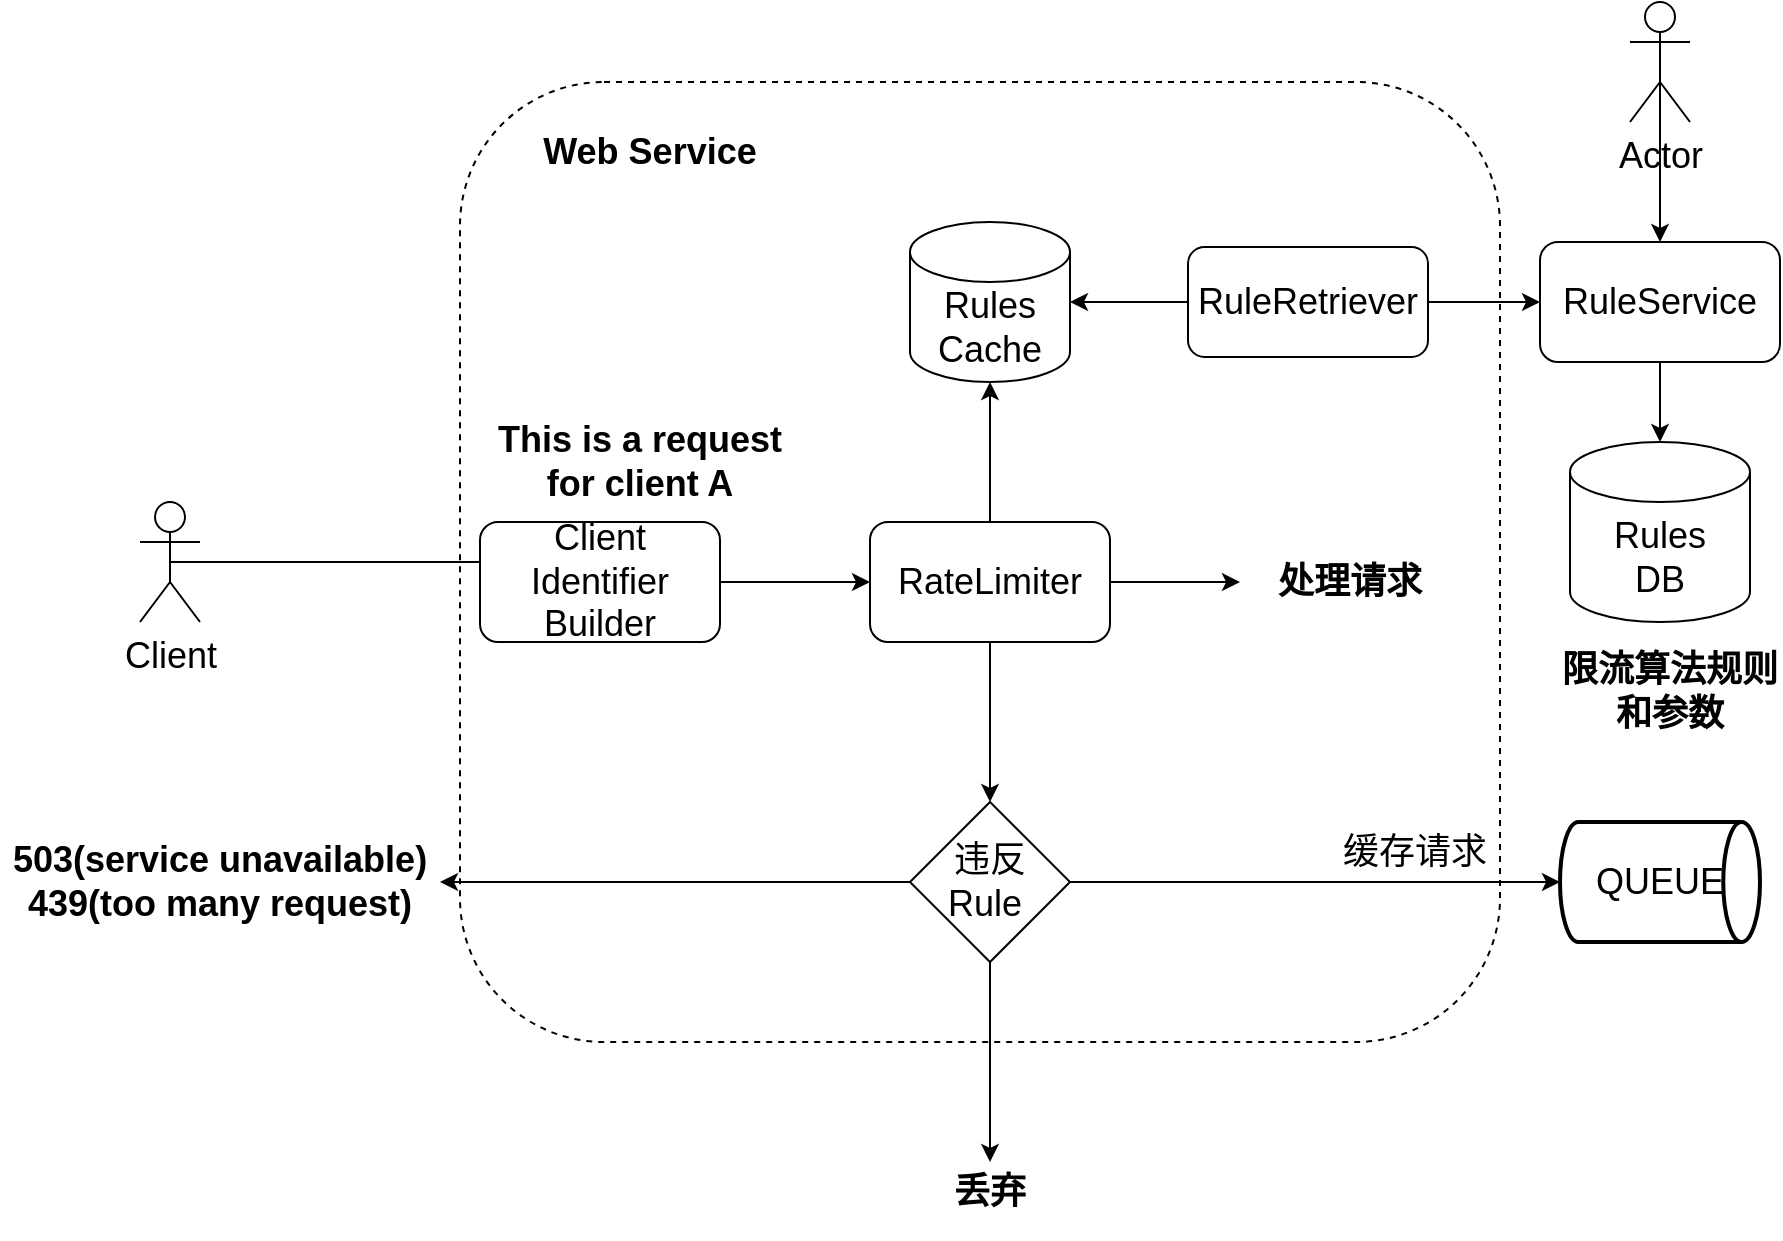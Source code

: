 <mxfile version="21.1.9" type="github">
  <diagram name="第 1 页" id="5OKUYptA2S1OkAVgpH-_">
    <mxGraphModel dx="2353" dy="929" grid="1" gridSize="10" guides="1" tooltips="1" connect="1" arrows="1" fold="1" page="1" pageScale="1" pageWidth="827" pageHeight="1169" math="0" shadow="0">
      <root>
        <mxCell id="0" />
        <mxCell id="1" parent="0" />
        <mxCell id="diKj9ds8iJZekjpPntIM-62" value="" style="rounded=1;whiteSpace=wrap;html=1;fillColor=none;dashed=1;" vertex="1" parent="1">
          <mxGeometry x="-10" y="380" width="520" height="480" as="geometry" />
        </mxCell>
        <mxCell id="diKj9ds8iJZekjpPntIM-3" value="Web Service" style="text;html=1;strokeColor=none;fillColor=none;align=center;verticalAlign=middle;whiteSpace=wrap;rounded=0;fontStyle=1;fontSize=18;" vertex="1" parent="1">
          <mxGeometry x="30" y="400" width="110" height="30" as="geometry" />
        </mxCell>
        <mxCell id="diKj9ds8iJZekjpPntIM-64" style="edgeStyle=orthogonalEdgeStyle;rounded=0;orthogonalLoop=1;jettySize=auto;html=1;entryX=0.5;entryY=0;entryDx=0;entryDy=0;entryPerimeter=0;" edge="1" parent="1" source="diKj9ds8iJZekjpPntIM-4" target="diKj9ds8iJZekjpPntIM-9">
          <mxGeometry relative="1" as="geometry" />
        </mxCell>
        <mxCell id="diKj9ds8iJZekjpPntIM-4" value="&lt;font style=&quot;font-size: 18px;&quot;&gt;RuleService&lt;/font&gt;" style="rounded=1;whiteSpace=wrap;html=1;fontSize=18;" vertex="1" parent="1">
          <mxGeometry x="530" y="460" width="120" height="60" as="geometry" />
        </mxCell>
        <mxCell id="diKj9ds8iJZekjpPntIM-9" value="&lt;font style=&quot;font-size: 18px;&quot;&gt;Rules&lt;br&gt;DB&lt;br&gt;&lt;/font&gt;" style="shape=cylinder3;whiteSpace=wrap;html=1;boundedLbl=1;backgroundOutline=1;size=15;fontSize=18;" vertex="1" parent="1">
          <mxGeometry x="545" y="560" width="90" height="90" as="geometry" />
        </mxCell>
        <mxCell id="diKj9ds8iJZekjpPntIM-35" style="edgeStyle=orthogonalEdgeStyle;rounded=0;orthogonalLoop=1;jettySize=auto;html=1;exitX=0.5;exitY=0.5;exitDx=0;exitDy=0;exitPerimeter=0;entryX=0;entryY=0.5;entryDx=0;entryDy=0;fontSize=18;" edge="1" parent="1" source="diKj9ds8iJZekjpPntIM-10" target="diKj9ds8iJZekjpPntIM-30">
          <mxGeometry relative="1" as="geometry" />
        </mxCell>
        <mxCell id="diKj9ds8iJZekjpPntIM-10" value="Client" style="shape=umlActor;verticalLabelPosition=bottom;verticalAlign=top;html=1;outlineConnect=0;fontSize=18;" vertex="1" parent="1">
          <mxGeometry x="-170" y="590" width="30" height="60" as="geometry" />
        </mxCell>
        <mxCell id="diKj9ds8iJZekjpPntIM-27" style="edgeStyle=orthogonalEdgeStyle;rounded=0;orthogonalLoop=1;jettySize=auto;html=1;exitX=0.5;exitY=0.5;exitDx=0;exitDy=0;exitPerimeter=0;fontSize=18;" edge="1" parent="1" source="diKj9ds8iJZekjpPntIM-11" target="diKj9ds8iJZekjpPntIM-4">
          <mxGeometry relative="1" as="geometry" />
        </mxCell>
        <mxCell id="diKj9ds8iJZekjpPntIM-11" value="Actor" style="shape=umlActor;verticalLabelPosition=bottom;verticalAlign=top;html=1;outlineConnect=0;fontSize=18;" vertex="1" parent="1">
          <mxGeometry x="575" y="340" width="30" height="60" as="geometry" />
        </mxCell>
        <mxCell id="diKj9ds8iJZekjpPntIM-25" style="edgeStyle=orthogonalEdgeStyle;rounded=0;orthogonalLoop=1;jettySize=auto;html=1;fontSize=18;" edge="1" parent="1" source="diKj9ds8iJZekjpPntIM-22" target="diKj9ds8iJZekjpPntIM-24">
          <mxGeometry relative="1" as="geometry" />
        </mxCell>
        <mxCell id="diKj9ds8iJZekjpPntIM-26" style="edgeStyle=orthogonalEdgeStyle;rounded=0;orthogonalLoop=1;jettySize=auto;html=1;fontSize=18;entryX=0;entryY=0.5;entryDx=0;entryDy=0;" edge="1" parent="1" source="diKj9ds8iJZekjpPntIM-22" target="diKj9ds8iJZekjpPntIM-4">
          <mxGeometry relative="1" as="geometry" />
        </mxCell>
        <mxCell id="diKj9ds8iJZekjpPntIM-22" value="&lt;font style=&quot;font-size: 18px;&quot;&gt;RuleRetriever&lt;/font&gt;" style="rounded=1;whiteSpace=wrap;html=1;fontSize=18;" vertex="1" parent="1">
          <mxGeometry x="354" y="462.5" width="120" height="55" as="geometry" />
        </mxCell>
        <mxCell id="diKj9ds8iJZekjpPntIM-24" value="&lt;font style=&quot;font-size: 18px;&quot;&gt;Rules&lt;br&gt;Cache&lt;/font&gt;" style="shape=cylinder3;whiteSpace=wrap;html=1;boundedLbl=1;backgroundOutline=1;size=15;fontSize=18;" vertex="1" parent="1">
          <mxGeometry x="215" y="450" width="80" height="80" as="geometry" />
        </mxCell>
        <mxCell id="diKj9ds8iJZekjpPntIM-36" style="edgeStyle=orthogonalEdgeStyle;rounded=0;orthogonalLoop=1;jettySize=auto;html=1;entryX=0.5;entryY=1;entryDx=0;entryDy=0;entryPerimeter=0;fontSize=18;" edge="1" parent="1" source="diKj9ds8iJZekjpPntIM-30" target="diKj9ds8iJZekjpPntIM-24">
          <mxGeometry relative="1" as="geometry" />
        </mxCell>
        <mxCell id="diKj9ds8iJZekjpPntIM-51" style="edgeStyle=orthogonalEdgeStyle;rounded=0;orthogonalLoop=1;jettySize=auto;html=1;entryX=0.5;entryY=0;entryDx=0;entryDy=0;" edge="1" parent="1" source="diKj9ds8iJZekjpPntIM-30" target="diKj9ds8iJZekjpPntIM-37">
          <mxGeometry relative="1" as="geometry">
            <mxPoint x="170" y="580" as="targetPoint" />
          </mxGeometry>
        </mxCell>
        <mxCell id="diKj9ds8iJZekjpPntIM-55" style="edgeStyle=orthogonalEdgeStyle;rounded=0;orthogonalLoop=1;jettySize=auto;html=1;" edge="1" parent="1" source="diKj9ds8iJZekjpPntIM-30" target="diKj9ds8iJZekjpPntIM-39">
          <mxGeometry relative="1" as="geometry" />
        </mxCell>
        <mxCell id="diKj9ds8iJZekjpPntIM-30" value="&lt;font style=&quot;font-size: 18px;&quot;&gt;RateLimiter&lt;/font&gt;" style="rounded=1;whiteSpace=wrap;html=1;fontSize=18;" vertex="1" parent="1">
          <mxGeometry x="195" y="600" width="120" height="60" as="geometry" />
        </mxCell>
        <mxCell id="diKj9ds8iJZekjpPntIM-34" value="限流算法规则和参数" style="text;html=1;strokeColor=none;fillColor=none;align=center;verticalAlign=middle;whiteSpace=wrap;rounded=0;fontStyle=1;fontSize=18;" vertex="1" parent="1">
          <mxGeometry x="540" y="670" width="110" height="30" as="geometry" />
        </mxCell>
        <mxCell id="diKj9ds8iJZekjpPntIM-43" style="edgeStyle=orthogonalEdgeStyle;rounded=0;orthogonalLoop=1;jettySize=auto;html=1;fontSize=18;" edge="1" parent="1" source="diKj9ds8iJZekjpPntIM-37" target="diKj9ds8iJZekjpPntIM-40">
          <mxGeometry relative="1" as="geometry" />
        </mxCell>
        <mxCell id="diKj9ds8iJZekjpPntIM-44" value="缓存请求" style="edgeLabel;html=1;align=center;verticalAlign=middle;resizable=0;points=[];fontSize=18;" vertex="1" connectable="0" parent="diKj9ds8iJZekjpPntIM-43">
          <mxGeometry x="-0.3" y="-3" relative="1" as="geometry">
            <mxPoint x="86" y="-18" as="offset" />
          </mxGeometry>
        </mxCell>
        <mxCell id="diKj9ds8iJZekjpPntIM-48" style="edgeStyle=orthogonalEdgeStyle;rounded=0;orthogonalLoop=1;jettySize=auto;html=1;entryX=0.5;entryY=0;entryDx=0;entryDy=0;" edge="1" parent="1" source="diKj9ds8iJZekjpPntIM-37" target="diKj9ds8iJZekjpPntIM-47">
          <mxGeometry relative="1" as="geometry" />
        </mxCell>
        <mxCell id="diKj9ds8iJZekjpPntIM-58" style="edgeStyle=orthogonalEdgeStyle;rounded=0;orthogonalLoop=1;jettySize=auto;html=1;entryX=1;entryY=0.5;entryDx=0;entryDy=0;" edge="1" parent="1" source="diKj9ds8iJZekjpPntIM-37" target="diKj9ds8iJZekjpPntIM-56">
          <mxGeometry relative="1" as="geometry" />
        </mxCell>
        <mxCell id="diKj9ds8iJZekjpPntIM-37" value="&lt;font style=&quot;font-size: 18px;&quot;&gt;违反Rule&amp;nbsp;&lt;/font&gt;" style="rhombus;whiteSpace=wrap;html=1;fontSize=18;" vertex="1" parent="1">
          <mxGeometry x="215" y="740" width="80" height="80" as="geometry" />
        </mxCell>
        <mxCell id="diKj9ds8iJZekjpPntIM-39" value="处理请求" style="text;html=1;strokeColor=none;fillColor=none;align=center;verticalAlign=middle;whiteSpace=wrap;rounded=0;fontStyle=1;fontSize=18;" vertex="1" parent="1">
          <mxGeometry x="380" y="615" width="110" height="30" as="geometry" />
        </mxCell>
        <mxCell id="diKj9ds8iJZekjpPntIM-40" value="&lt;font style=&quot;font-size: 18px;&quot;&gt;QUEUE&lt;/font&gt;" style="strokeWidth=2;html=1;shape=mxgraph.flowchart.direct_data;whiteSpace=wrap;fontSize=18;" vertex="1" parent="1">
          <mxGeometry x="540" y="750" width="100" height="60" as="geometry" />
        </mxCell>
        <mxCell id="diKj9ds8iJZekjpPntIM-47" value="丢弃" style="text;html=1;strokeColor=none;fillColor=none;align=center;verticalAlign=middle;whiteSpace=wrap;rounded=0;fontStyle=1;fontSize=18;" vertex="1" parent="1">
          <mxGeometry x="200" y="920" width="110" height="30" as="geometry" />
        </mxCell>
        <mxCell id="diKj9ds8iJZekjpPntIM-50" style="edgeStyle=orthogonalEdgeStyle;rounded=0;orthogonalLoop=1;jettySize=auto;html=1;exitX=0.5;exitY=1;exitDx=0;exitDy=0;" edge="1" parent="1" source="diKj9ds8iJZekjpPntIM-47" target="diKj9ds8iJZekjpPntIM-47">
          <mxGeometry relative="1" as="geometry" />
        </mxCell>
        <mxCell id="diKj9ds8iJZekjpPntIM-54" value="&lt;font style=&quot;font-size: 18px;&quot;&gt;Client&lt;br&gt;Identifier&lt;br&gt;Builder&lt;br&gt;&lt;/font&gt;" style="rounded=1;whiteSpace=wrap;html=1;fontSize=18;" vertex="1" parent="1">
          <mxGeometry y="600" width="120" height="60" as="geometry" />
        </mxCell>
        <mxCell id="diKj9ds8iJZekjpPntIM-56" value="503(service unavailable)&lt;br&gt;439(too many request)" style="text;html=1;strokeColor=none;fillColor=none;align=center;verticalAlign=middle;whiteSpace=wrap;rounded=0;fontStyle=1;fontSize=18;" vertex="1" parent="1">
          <mxGeometry x="-240" y="765" width="220" height="30" as="geometry" />
        </mxCell>
        <mxCell id="diKj9ds8iJZekjpPntIM-63" value="This is a request for client A" style="text;html=1;strokeColor=none;fillColor=none;align=center;verticalAlign=middle;whiteSpace=wrap;rounded=0;fontStyle=1;fontSize=18;" vertex="1" parent="1">
          <mxGeometry y="555" width="160" height="30" as="geometry" />
        </mxCell>
      </root>
    </mxGraphModel>
  </diagram>
</mxfile>
